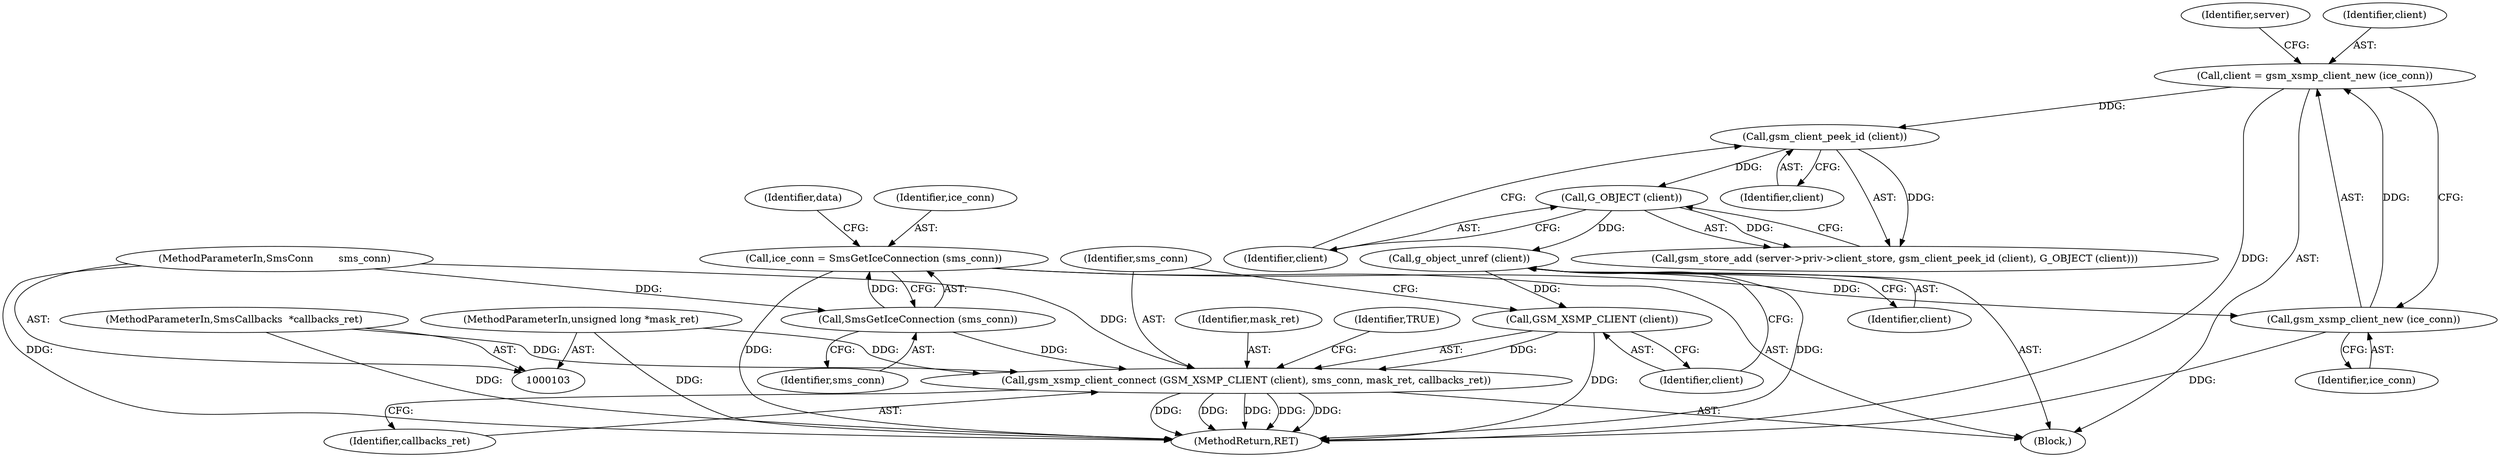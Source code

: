 digraph "0_gnome-session_b0dc999e0b45355314616321dbb6cb71e729fc9d_4@API" {
"1000159" [label="(Call,gsm_xsmp_client_connect (GSM_XSMP_CLIENT (client), sms_conn, mask_ret, callbacks_ret))"];
"1000160" [label="(Call,GSM_XSMP_CLIENT (client))"];
"1000157" [label="(Call,g_object_unref (client))"];
"1000155" [label="(Call,G_OBJECT (client))"];
"1000153" [label="(Call,gsm_client_peek_id (client))"];
"1000143" [label="(Call,client = gsm_xsmp_client_new (ice_conn))"];
"1000145" [label="(Call,gsm_xsmp_client_new (ice_conn))"];
"1000132" [label="(Call,ice_conn = SmsGetIceConnection (sms_conn))"];
"1000134" [label="(Call,SmsGetIceConnection (sms_conn))"];
"1000104" [label="(MethodParameterIn,SmsConn        sms_conn)"];
"1000106" [label="(MethodParameterIn,unsigned long *mask_ret)"];
"1000107" [label="(MethodParameterIn,SmsCallbacks  *callbacks_ret)"];
"1000150" [label="(Identifier,server)"];
"1000137" [label="(Identifier,data)"];
"1000109" [label="(Block,)"];
"1000162" [label="(Identifier,sms_conn)"];
"1000160" [label="(Call,GSM_XSMP_CLIENT (client))"];
"1000167" [label="(MethodReturn,RET)"];
"1000147" [label="(Call,gsm_store_add (server->priv->client_store, gsm_client_peek_id (client), G_OBJECT (client)))"];
"1000153" [label="(Call,gsm_client_peek_id (client))"];
"1000146" [label="(Identifier,ice_conn)"];
"1000156" [label="(Identifier,client)"];
"1000164" [label="(Identifier,callbacks_ret)"];
"1000157" [label="(Call,g_object_unref (client))"];
"1000159" [label="(Call,gsm_xsmp_client_connect (GSM_XSMP_CLIENT (client), sms_conn, mask_ret, callbacks_ret))"];
"1000107" [label="(MethodParameterIn,SmsCallbacks  *callbacks_ret)"];
"1000161" [label="(Identifier,client)"];
"1000163" [label="(Identifier,mask_ret)"];
"1000143" [label="(Call,client = gsm_xsmp_client_new (ice_conn))"];
"1000132" [label="(Call,ice_conn = SmsGetIceConnection (sms_conn))"];
"1000166" [label="(Identifier,TRUE)"];
"1000104" [label="(MethodParameterIn,SmsConn        sms_conn)"];
"1000106" [label="(MethodParameterIn,unsigned long *mask_ret)"];
"1000155" [label="(Call,G_OBJECT (client))"];
"1000133" [label="(Identifier,ice_conn)"];
"1000158" [label="(Identifier,client)"];
"1000134" [label="(Call,SmsGetIceConnection (sms_conn))"];
"1000145" [label="(Call,gsm_xsmp_client_new (ice_conn))"];
"1000154" [label="(Identifier,client)"];
"1000135" [label="(Identifier,sms_conn)"];
"1000144" [label="(Identifier,client)"];
"1000159" -> "1000109"  [label="AST: "];
"1000159" -> "1000164"  [label="CFG: "];
"1000160" -> "1000159"  [label="AST: "];
"1000162" -> "1000159"  [label="AST: "];
"1000163" -> "1000159"  [label="AST: "];
"1000164" -> "1000159"  [label="AST: "];
"1000166" -> "1000159"  [label="CFG: "];
"1000159" -> "1000167"  [label="DDG: "];
"1000159" -> "1000167"  [label="DDG: "];
"1000159" -> "1000167"  [label="DDG: "];
"1000159" -> "1000167"  [label="DDG: "];
"1000159" -> "1000167"  [label="DDG: "];
"1000160" -> "1000159"  [label="DDG: "];
"1000134" -> "1000159"  [label="DDG: "];
"1000104" -> "1000159"  [label="DDG: "];
"1000106" -> "1000159"  [label="DDG: "];
"1000107" -> "1000159"  [label="DDG: "];
"1000160" -> "1000161"  [label="CFG: "];
"1000161" -> "1000160"  [label="AST: "];
"1000162" -> "1000160"  [label="CFG: "];
"1000160" -> "1000167"  [label="DDG: "];
"1000157" -> "1000160"  [label="DDG: "];
"1000157" -> "1000109"  [label="AST: "];
"1000157" -> "1000158"  [label="CFG: "];
"1000158" -> "1000157"  [label="AST: "];
"1000161" -> "1000157"  [label="CFG: "];
"1000157" -> "1000167"  [label="DDG: "];
"1000155" -> "1000157"  [label="DDG: "];
"1000155" -> "1000147"  [label="AST: "];
"1000155" -> "1000156"  [label="CFG: "];
"1000156" -> "1000155"  [label="AST: "];
"1000147" -> "1000155"  [label="CFG: "];
"1000155" -> "1000147"  [label="DDG: "];
"1000153" -> "1000155"  [label="DDG: "];
"1000153" -> "1000147"  [label="AST: "];
"1000153" -> "1000154"  [label="CFG: "];
"1000154" -> "1000153"  [label="AST: "];
"1000156" -> "1000153"  [label="CFG: "];
"1000153" -> "1000147"  [label="DDG: "];
"1000143" -> "1000153"  [label="DDG: "];
"1000143" -> "1000109"  [label="AST: "];
"1000143" -> "1000145"  [label="CFG: "];
"1000144" -> "1000143"  [label="AST: "];
"1000145" -> "1000143"  [label="AST: "];
"1000150" -> "1000143"  [label="CFG: "];
"1000143" -> "1000167"  [label="DDG: "];
"1000145" -> "1000143"  [label="DDG: "];
"1000145" -> "1000146"  [label="CFG: "];
"1000146" -> "1000145"  [label="AST: "];
"1000145" -> "1000167"  [label="DDG: "];
"1000132" -> "1000145"  [label="DDG: "];
"1000132" -> "1000109"  [label="AST: "];
"1000132" -> "1000134"  [label="CFG: "];
"1000133" -> "1000132"  [label="AST: "];
"1000134" -> "1000132"  [label="AST: "];
"1000137" -> "1000132"  [label="CFG: "];
"1000132" -> "1000167"  [label="DDG: "];
"1000134" -> "1000132"  [label="DDG: "];
"1000134" -> "1000135"  [label="CFG: "];
"1000135" -> "1000134"  [label="AST: "];
"1000104" -> "1000134"  [label="DDG: "];
"1000104" -> "1000103"  [label="AST: "];
"1000104" -> "1000167"  [label="DDG: "];
"1000106" -> "1000103"  [label="AST: "];
"1000106" -> "1000167"  [label="DDG: "];
"1000107" -> "1000103"  [label="AST: "];
"1000107" -> "1000167"  [label="DDG: "];
}

